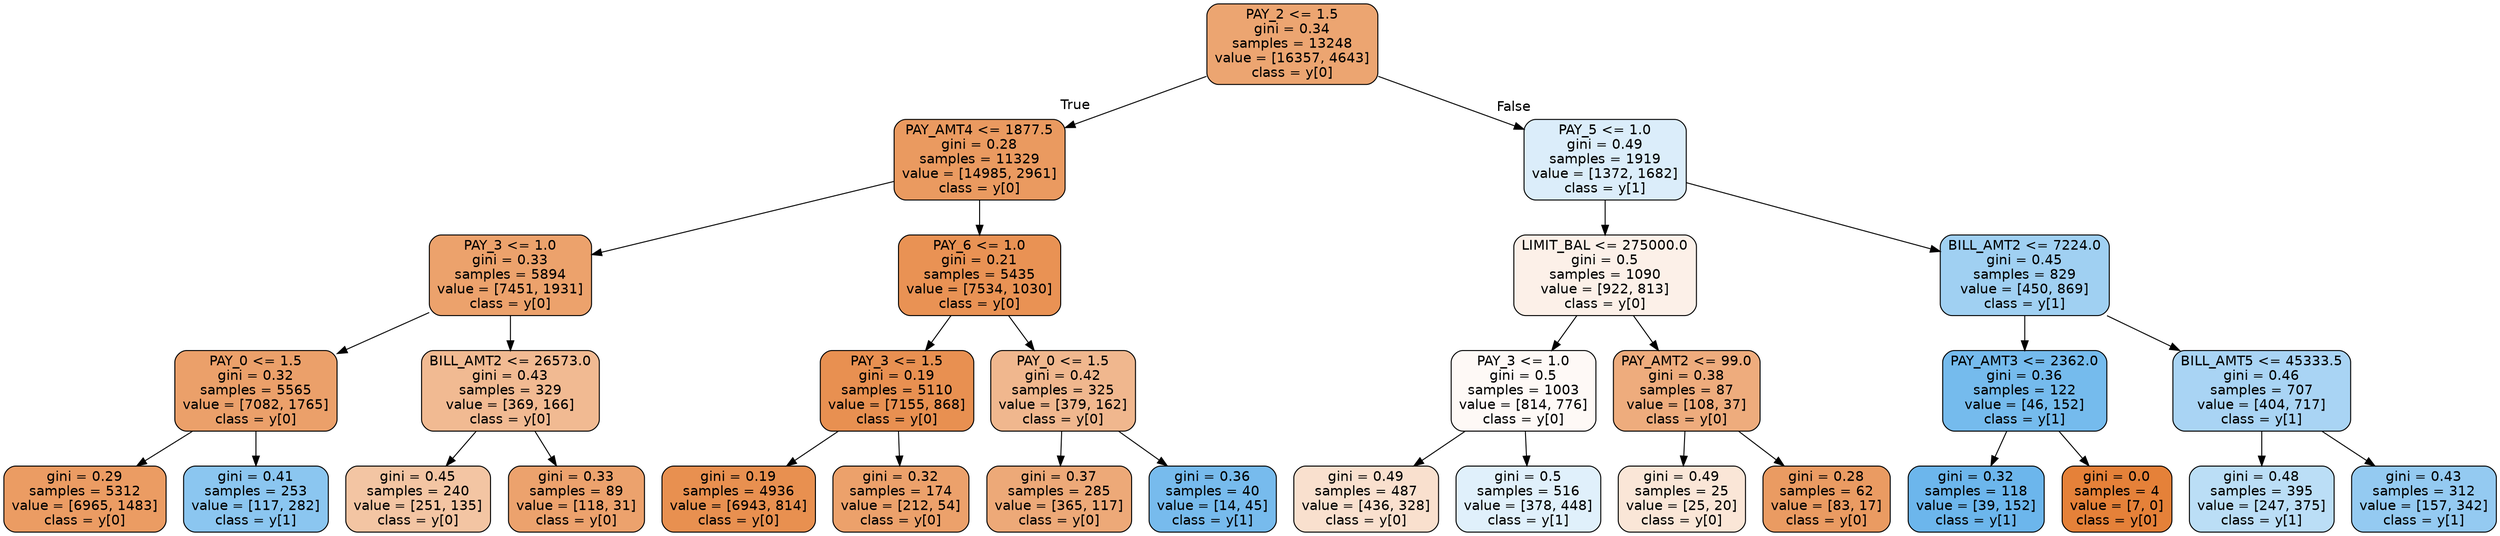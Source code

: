 digraph Tree {
node [shape=box, style="filled, rounded", color="black", fontname=helvetica] ;
edge [fontname=helvetica] ;
0 [label="PAY_2 <= 1.5\ngini = 0.34\nsamples = 13248\nvalue = [16357, 4643]\nclass = y[0]", fillcolor="#eca571"] ;
1 [label="PAY_AMT4 <= 1877.5\ngini = 0.28\nsamples = 11329\nvalue = [14985, 2961]\nclass = y[0]", fillcolor="#ea9a60"] ;
0 -> 1 [labeldistance=2.5, labelangle=45, headlabel="True"] ;
2 [label="PAY_3 <= 1.0\ngini = 0.33\nsamples = 5894\nvalue = [7451, 1931]\nclass = y[0]", fillcolor="#eca26c"] ;
1 -> 2 ;
3 [label="PAY_0 <= 1.5\ngini = 0.32\nsamples = 5565\nvalue = [7082, 1765]\nclass = y[0]", fillcolor="#eba06a"] ;
2 -> 3 ;
4 [label="gini = 0.29\nsamples = 5312\nvalue = [6965, 1483]\nclass = y[0]", fillcolor="#eb9c63"] ;
3 -> 4 ;
5 [label="gini = 0.41\nsamples = 253\nvalue = [117, 282]\nclass = y[1]", fillcolor="#8bc6f0"] ;
3 -> 5 ;
6 [label="BILL_AMT2 <= 26573.0\ngini = 0.43\nsamples = 329\nvalue = [369, 166]\nclass = y[0]", fillcolor="#f1ba92"] ;
2 -> 6 ;
7 [label="gini = 0.45\nsamples = 240\nvalue = [251, 135]\nclass = y[0]", fillcolor="#f3c5a3"] ;
6 -> 7 ;
8 [label="gini = 0.33\nsamples = 89\nvalue = [118, 31]\nclass = y[0]", fillcolor="#eca26d"] ;
6 -> 8 ;
9 [label="PAY_6 <= 1.0\ngini = 0.21\nsamples = 5435\nvalue = [7534, 1030]\nclass = y[0]", fillcolor="#e99254"] ;
1 -> 9 ;
10 [label="PAY_3 <= 1.5\ngini = 0.19\nsamples = 5110\nvalue = [7155, 868]\nclass = y[0]", fillcolor="#e89051"] ;
9 -> 10 ;
11 [label="gini = 0.19\nsamples = 4936\nvalue = [6943, 814]\nclass = y[0]", fillcolor="#e89050"] ;
10 -> 11 ;
12 [label="gini = 0.32\nsamples = 174\nvalue = [212, 54]\nclass = y[0]", fillcolor="#eca16b"] ;
10 -> 12 ;
13 [label="PAY_0 <= 1.5\ngini = 0.42\nsamples = 325\nvalue = [379, 162]\nclass = y[0]", fillcolor="#f0b78e"] ;
9 -> 13 ;
14 [label="gini = 0.37\nsamples = 285\nvalue = [365, 117]\nclass = y[0]", fillcolor="#eda978"] ;
13 -> 14 ;
15 [label="gini = 0.36\nsamples = 40\nvalue = [14, 45]\nclass = y[1]", fillcolor="#77bbed"] ;
13 -> 15 ;
16 [label="PAY_5 <= 1.0\ngini = 0.49\nsamples = 1919\nvalue = [1372, 1682]\nclass = y[1]", fillcolor="#dbedfa"] ;
0 -> 16 [labeldistance=2.5, labelangle=-45, headlabel="False"] ;
17 [label="LIMIT_BAL <= 275000.0\ngini = 0.5\nsamples = 1090\nvalue = [922, 813]\nclass = y[0]", fillcolor="#fcf0e8"] ;
16 -> 17 ;
18 [label="PAY_3 <= 1.0\ngini = 0.5\nsamples = 1003\nvalue = [814, 776]\nclass = y[0]", fillcolor="#fef9f6"] ;
17 -> 18 ;
19 [label="gini = 0.49\nsamples = 487\nvalue = [436, 328]\nclass = y[0]", fillcolor="#f9e0ce"] ;
18 -> 19 ;
20 [label="gini = 0.5\nsamples = 516\nvalue = [378, 448]\nclass = y[1]", fillcolor="#e0f0fb"] ;
18 -> 20 ;
21 [label="PAY_AMT2 <= 99.0\ngini = 0.38\nsamples = 87\nvalue = [108, 37]\nclass = y[0]", fillcolor="#eeac7d"] ;
17 -> 21 ;
22 [label="gini = 0.49\nsamples = 25\nvalue = [25, 20]\nclass = y[0]", fillcolor="#fae6d7"] ;
21 -> 22 ;
23 [label="gini = 0.28\nsamples = 62\nvalue = [83, 17]\nclass = y[0]", fillcolor="#ea9b62"] ;
21 -> 23 ;
24 [label="BILL_AMT2 <= 7224.0\ngini = 0.45\nsamples = 829\nvalue = [450, 869]\nclass = y[1]", fillcolor="#a0d0f2"] ;
16 -> 24 ;
25 [label="PAY_AMT3 <= 2362.0\ngini = 0.36\nsamples = 122\nvalue = [46, 152]\nclass = y[1]", fillcolor="#75bbed"] ;
24 -> 25 ;
26 [label="gini = 0.32\nsamples = 118\nvalue = [39, 152]\nclass = y[1]", fillcolor="#6cb6ec"] ;
25 -> 26 ;
27 [label="gini = 0.0\nsamples = 4\nvalue = [7, 0]\nclass = y[0]", fillcolor="#e58139"] ;
25 -> 27 ;
28 [label="BILL_AMT5 <= 45333.5\ngini = 0.46\nsamples = 707\nvalue = [404, 717]\nclass = y[1]", fillcolor="#a9d4f4"] ;
24 -> 28 ;
29 [label="gini = 0.48\nsamples = 395\nvalue = [247, 375]\nclass = y[1]", fillcolor="#bbdef6"] ;
28 -> 29 ;
30 [label="gini = 0.43\nsamples = 312\nvalue = [157, 342]\nclass = y[1]", fillcolor="#94caf1"] ;
28 -> 30 ;
}